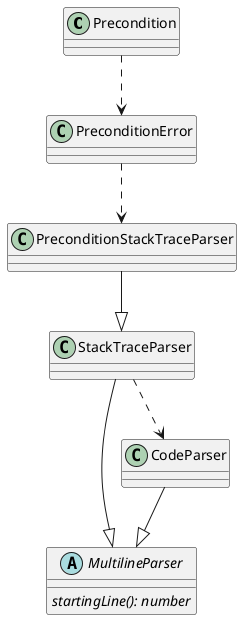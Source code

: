 @startuml

class Precondition
class PreconditionError
abstract class MultilineParser {
    {abstract} startingLine(): number
}
class StackTraceParser
class PreconditionStackTraceParser
class CodeParser


Precondition ..> PreconditionError
PreconditionError ..> PreconditionStackTraceParser
StackTraceParser ..> CodeParser

StackTraceParser --|> MultilineParser
PreconditionStackTraceParser --|> StackTraceParser
CodeParser --|> MultilineParser

@enduml
